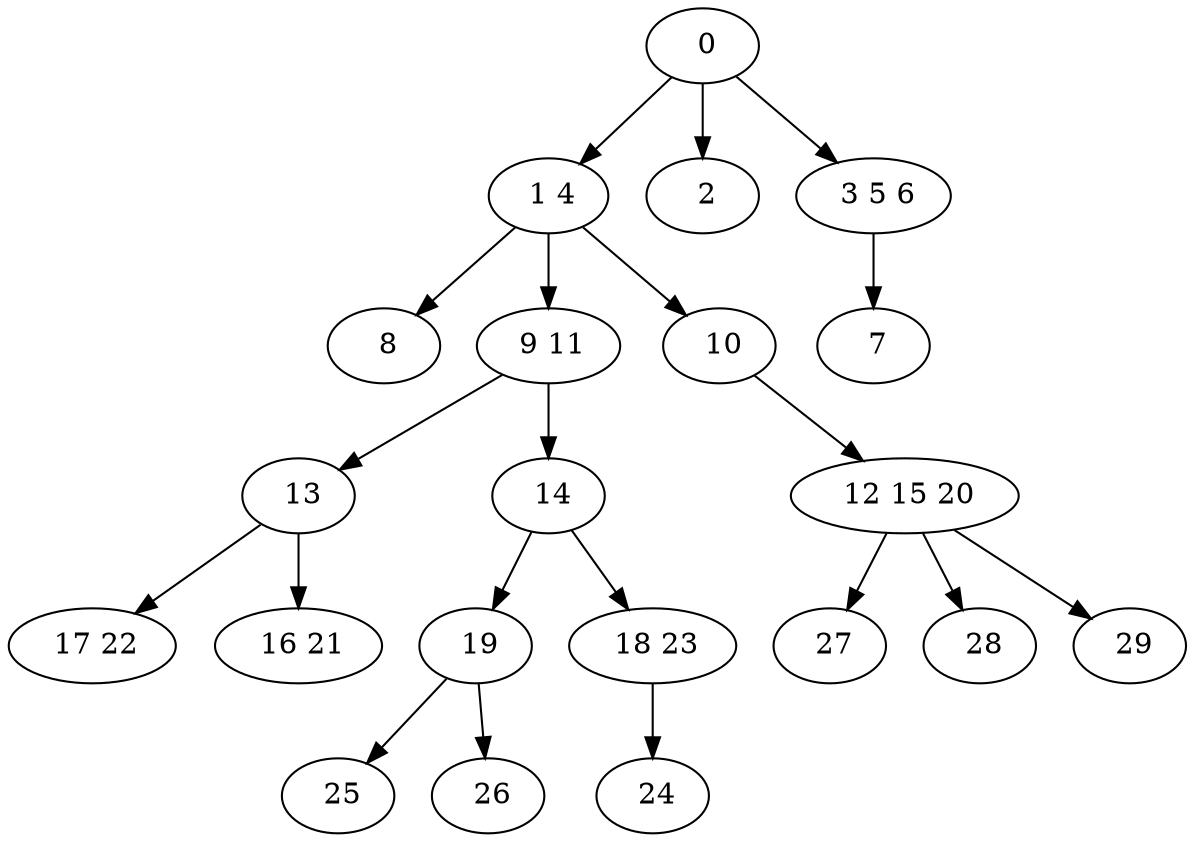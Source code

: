 digraph mytree {
" 0" -> " 1 4";
" 0" -> " 2";
" 0" -> " 3 5 6";
" 1 4" -> " 8";
" 1 4" -> " 9 11";
" 1 4" -> " 10";
" 2";
" 3 5 6" -> " 7";
" 7";
" 13" -> " 17 22";
" 13" -> " 16 21";
" 8";
" 9 11" -> " 13";
" 9 11" -> " 14";
" 10" -> " 12 15 20";
" 12 15 20" -> " 27";
" 12 15 20" -> " 28";
" 12 15 20" -> " 29";
" 17 22";
" 16 21";
" 14" -> " 19";
" 14" -> " 18 23";
" 19" -> " 25";
" 19" -> " 26";
" 18 23" -> " 24";
" 25";
" 26";
" 27";
" 28";
" 29";
" 24";
}
